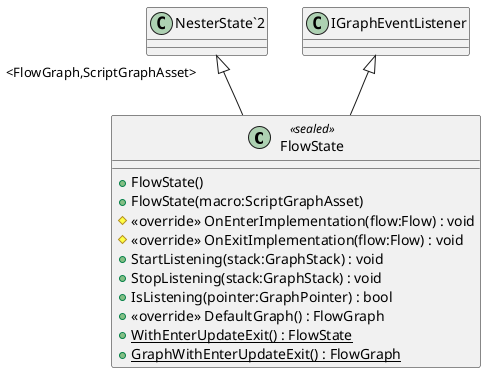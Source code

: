 @startuml
class FlowState <<sealed>> {
    + FlowState()
    + FlowState(macro:ScriptGraphAsset)
    # <<override>> OnEnterImplementation(flow:Flow) : void
    # <<override>> OnExitImplementation(flow:Flow) : void
    + StartListening(stack:GraphStack) : void
    + StopListening(stack:GraphStack) : void
    + IsListening(pointer:GraphPointer) : bool
    + <<override>> DefaultGraph() : FlowGraph
    + {static} WithEnterUpdateExit() : FlowState
    + {static} GraphWithEnterUpdateExit() : FlowGraph
}
"NesterState`2" "<FlowGraph,ScriptGraphAsset>" <|-- FlowState
IGraphEventListener <|-- FlowState
@enduml
